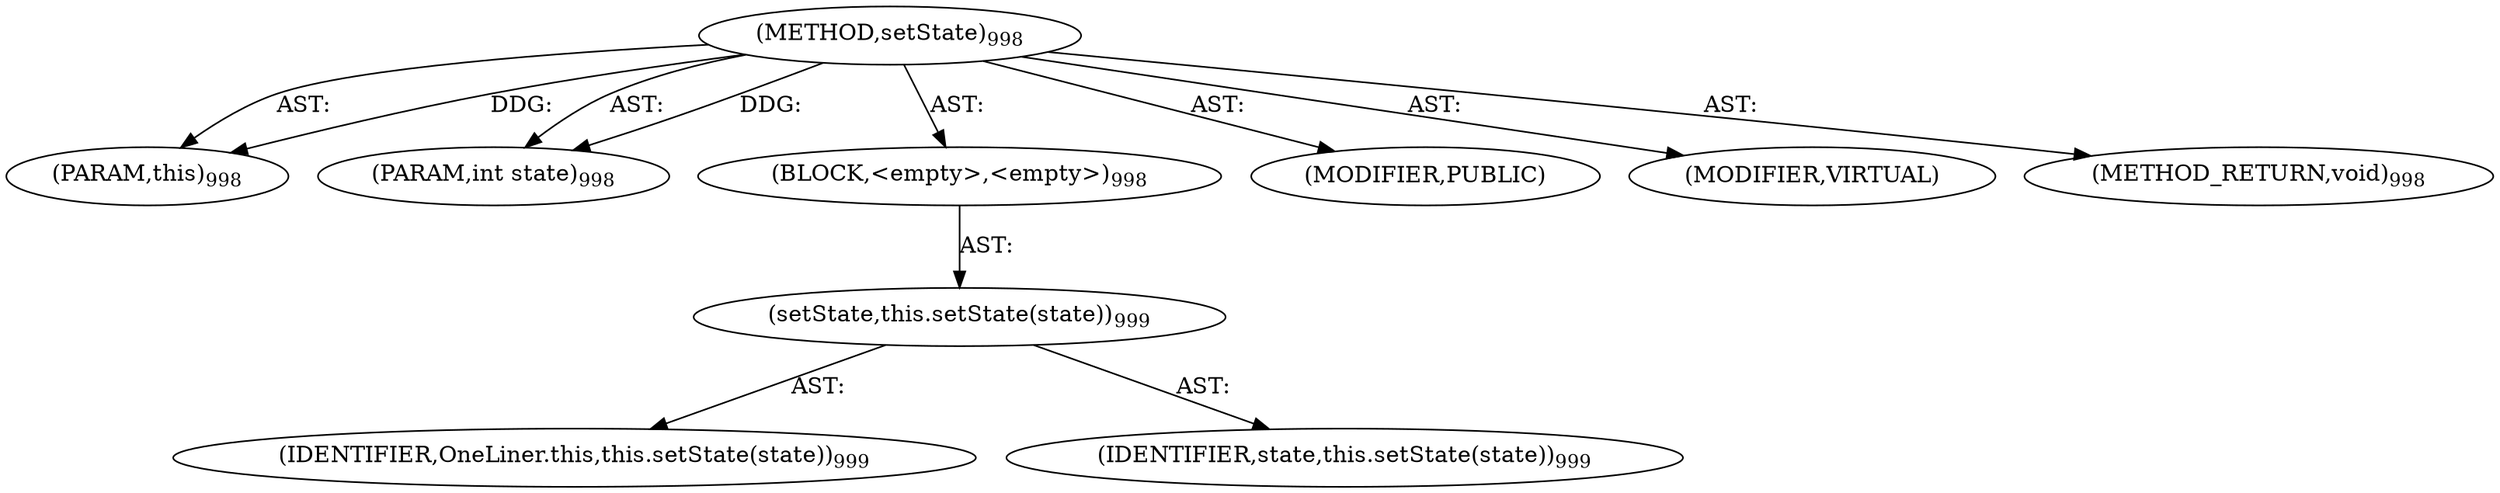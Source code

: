 digraph "setState" {  
"111669149737" [label = <(METHOD,setState)<SUB>998</SUB>> ]
"115964117007" [label = <(PARAM,this)<SUB>998</SUB>> ]
"115964117065" [label = <(PARAM,int state)<SUB>998</SUB>> ]
"25769803968" [label = <(BLOCK,&lt;empty&gt;,&lt;empty&gt;)<SUB>998</SUB>> ]
"30064771897" [label = <(setState,this.setState(state))<SUB>999</SUB>> ]
"68719476764" [label = <(IDENTIFIER,OneLiner.this,this.setState(state))<SUB>999</SUB>> ]
"68719477355" [label = <(IDENTIFIER,state,this.setState(state))<SUB>999</SUB>> ]
"133143986319" [label = <(MODIFIER,PUBLIC)> ]
"133143986320" [label = <(MODIFIER,VIRTUAL)> ]
"128849018921" [label = <(METHOD_RETURN,void)<SUB>998</SUB>> ]
  "111669149737" -> "115964117007"  [ label = "AST: "] 
  "111669149737" -> "115964117065"  [ label = "AST: "] 
  "111669149737" -> "25769803968"  [ label = "AST: "] 
  "111669149737" -> "133143986319"  [ label = "AST: "] 
  "111669149737" -> "133143986320"  [ label = "AST: "] 
  "111669149737" -> "128849018921"  [ label = "AST: "] 
  "25769803968" -> "30064771897"  [ label = "AST: "] 
  "30064771897" -> "68719476764"  [ label = "AST: "] 
  "30064771897" -> "68719477355"  [ label = "AST: "] 
  "111669149737" -> "115964117007"  [ label = "DDG: "] 
  "111669149737" -> "115964117065"  [ label = "DDG: "] 
}
